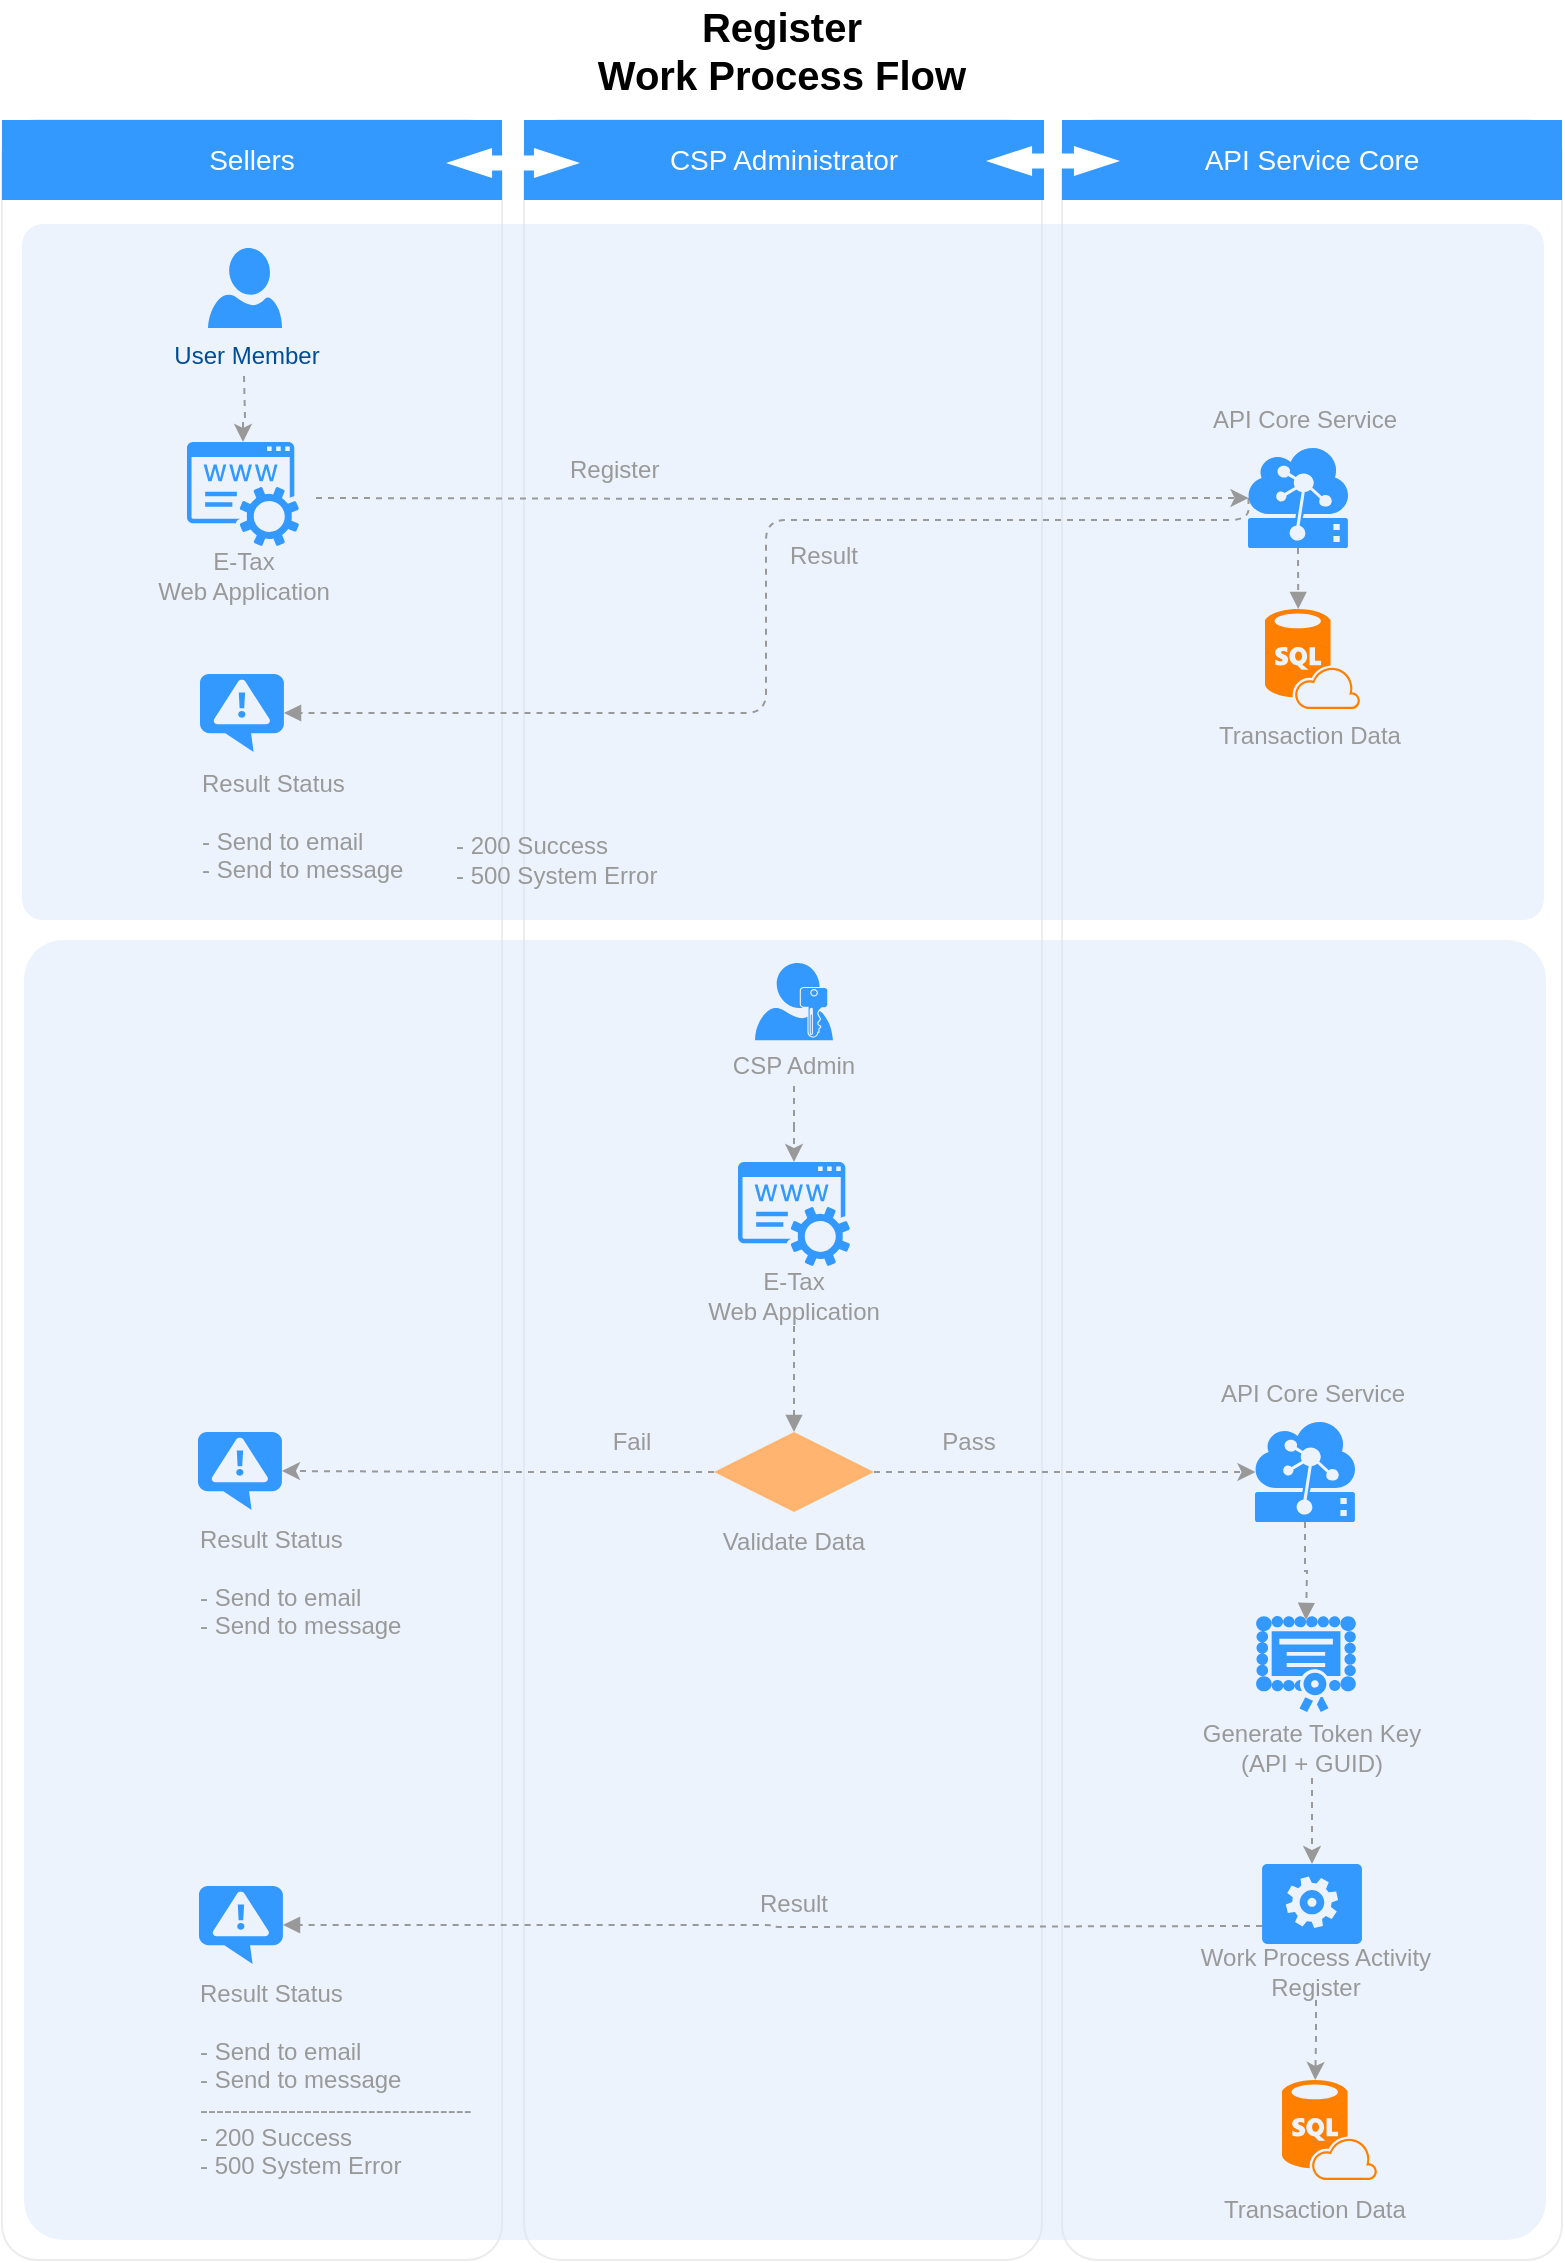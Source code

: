 <mxfile version="10.8.0" type="github"><diagram id="oyJG5gAHa9CKH-HlgH-Q" name="Page-1"><mxGraphModel dx="1220" dy="679" grid="1" gridSize="10" guides="1" tooltips="1" connect="1" arrows="1" fold="1" page="1" pageScale="1" pageWidth="827" pageHeight="1169" math="0" shadow="0"><root><mxCell id="0"/><mxCell id="1" parent="0"/><mxCell id="jnZ3MKr4NMhwEXzCHSw7-1" value="" style="rounded=1;whiteSpace=wrap;html=1;strokeColor=#E6E6E6;strokeWidth=1;fillColor=#FFFFFF;fontFamily=Helvetica;fontSize=14;fontColor=#FFB366;opacity=75;verticalAlign=top;fontStyle=1;arcSize=7;" parent="1" vertex="1"><mxGeometry x="560" y="80" width="250" height="1070" as="geometry"/></mxCell><mxCell id="jnZ3MKr4NMhwEXzCHSw7-2" value="" style="rounded=1;whiteSpace=wrap;html=1;strokeColor=#E6E6E6;strokeWidth=1;fillColor=#FFFFFF;fontFamily=Helvetica;fontSize=14;fontColor=#FFB366;opacity=75;verticalAlign=top;fontStyle=1;arcSize=7;" parent="1" vertex="1"><mxGeometry x="291" y="80" width="259" height="1070" as="geometry"/></mxCell><mxCell id="jnZ3MKr4NMhwEXzCHSw7-3" value="" style="rounded=1;whiteSpace=wrap;html=1;strokeColor=#E6E6E6;strokeWidth=1;fillColor=#FFFFFF;fontFamily=Helvetica;fontSize=14;fontColor=#FFB366;opacity=75;verticalAlign=top;fontStyle=1;arcSize=7;" parent="1" vertex="1"><mxGeometry x="30" y="80" width="250" height="1070" as="geometry"/></mxCell><mxCell id="FaRAm3PY5O0pg90i5F89-24" value="" style="rounded=1;whiteSpace=wrap;html=1;strokeColor=none;strokeWidth=1;fillColor=#dae8fc;fontSize=12;align=center;arcSize=3;opacity=50;" vertex="1" parent="1"><mxGeometry x="41" y="490" width="761" height="650" as="geometry"/></mxCell><mxCell id="FaRAm3PY5O0pg90i5F89-23" value="" style="rounded=1;whiteSpace=wrap;html=1;strokeColor=none;strokeWidth=1;fillColor=#dae8fc;fontSize=12;align=center;arcSize=3;opacity=50;" vertex="1" parent="1"><mxGeometry x="40" y="132" width="761" height="348" as="geometry"/></mxCell><mxCell id="jnZ3MKr4NMhwEXzCHSw7-4" value="Sellers" style="whiteSpace=wrap;html=1;dashed=1;strokeColor=none;strokeWidth=2;fillColor=#3399FF;fontFamily=Helvetica;fontSize=14;fontColor=#FFFFFF;fontStyle=0" parent="1" vertex="1"><mxGeometry x="30" y="80" width="250" height="40" as="geometry"/></mxCell><mxCell id="jnZ3MKr4NMhwEXzCHSw7-5" value="CSP Administrator" style="whiteSpace=wrap;html=1;dashed=1;strokeColor=none;strokeWidth=2;fillColor=#3399FF;fontFamily=Helvetica;fontSize=14;fontColor=#FFFFFF;fontStyle=0" parent="1" vertex="1"><mxGeometry x="291" y="80" width="260" height="40" as="geometry"/></mxCell><mxCell id="jnZ3MKr4NMhwEXzCHSw7-6" value="API Service Core" style="whiteSpace=wrap;html=1;dashed=1;strokeColor=none;strokeWidth=2;fillColor=#3399FF;fontFamily=Helvetica;fontSize=14;fontColor=#FFFFFF;fontStyle=0" parent="1" vertex="1"><mxGeometry x="560" y="80" width="250" height="40" as="geometry"/></mxCell><mxCell id="jnZ3MKr4NMhwEXzCHSw7-7" value="" style="shape=mxgraph.arrows.two_way_arrow_horizontal;html=1;verticalLabelPosition=bottom;verticalAlign=top;strokeWidth=2;strokeColor=none;dashed=1;fillColor=#FFFFFF;fontFamily=Verdana;fontSize=12;fontColor=#00BEF2" parent="1" vertex="1"><mxGeometry x="522" y="93" width="67" height="15" as="geometry"/></mxCell><mxCell id="jnZ3MKr4NMhwEXzCHSw7-8" value="User Member" style="verticalLabelPosition=bottom;html=1;verticalAlign=top;strokeColor=none;fillColor=#3399FF;shape=mxgraph.azure.user;dashed=1;fontSize=12;fontColor=#004C99" parent="1" vertex="1"><mxGeometry x="133" y="144" width="37" height="40" as="geometry"/></mxCell><mxCell id="jnZ3MKr4NMhwEXzCHSw7-9" value="Register&lt;br&gt;Work Process Flow" style="text;html=1;strokeColor=none;fillColor=none;align=center;verticalAlign=middle;whiteSpace=wrap;rounded=0;fontStyle=1;fontSize=20;" parent="1" vertex="1"><mxGeometry x="290" y="20" width="260" height="50" as="geometry"/></mxCell><mxCell id="jnZ3MKr4NMhwEXzCHSw7-10" value="" style="shape=mxgraph.arrows.two_way_arrow_horizontal;html=1;verticalLabelPosition=bottom;verticalAlign=top;strokeWidth=2;strokeColor=none;dashed=1;fillColor=#FFFFFF;fontFamily=Verdana;fontSize=12;fontColor=#00BEF2" parent="1" vertex="1"><mxGeometry x="252" y="94" width="67" height="15" as="geometry"/></mxCell><mxCell id="jnZ3MKr4NMhwEXzCHSw7-19" value="" style="group" parent="1" vertex="1" connectable="0"><mxGeometry x="628" y="825" width="114" height="81" as="geometry"/></mxCell><mxCell id="jnZ3MKr4NMhwEXzCHSw7-20" value="" style="pointerEvents=1;shadow=0;dashed=0;html=1;strokeColor=none;labelPosition=center;verticalLabelPosition=bottom;verticalAlign=top;align=center;shape=mxgraph.mscae.intune.inventory_license;fillColor=#3399FF;fontSize=14;" parent="jnZ3MKr4NMhwEXzCHSw7-19" vertex="1"><mxGeometry x="29" y="3" width="50" height="48" as="geometry"/></mxCell><mxCell id="jnZ3MKr4NMhwEXzCHSw7-21" value="Generate Token Key&lt;br&gt;(API + GUID)&lt;br&gt;" style="text;html=1;strokeColor=none;fillColor=none;align=center;verticalAlign=middle;whiteSpace=wrap;rounded=0;fontSize=12;fontColor=#999999;" parent="jnZ3MKr4NMhwEXzCHSw7-19" vertex="1"><mxGeometry y="54" width="114" height="30" as="geometry"/></mxCell><mxCell id="jnZ3MKr4NMhwEXzCHSw7-28" style="edgeStyle=orthogonalEdgeStyle;rounded=0;orthogonalLoop=1;jettySize=auto;html=1;exitX=0.5;exitY=1;exitDx=0;exitDy=0;exitPerimeter=0;startArrow=none;startFill=0;endArrow=block;endFill=1;strokeColor=#999999;fontSize=12;fontColor=#999999;dashed=1;" parent="1" source="jnZ3MKr4NMhwEXzCHSw7-29" edge="1"><mxGeometry relative="1" as="geometry"><mxPoint x="682" y="830" as="targetPoint"/></mxGeometry></mxCell><mxCell id="jnZ3MKr4NMhwEXzCHSw7-29" value="" style="shadow=0;dashed=0;html=1;strokeColor=none;labelPosition=center;verticalLabelPosition=bottom;verticalAlign=top;align=center;shape=mxgraph.mscae.cloud.iot_edge;fillColor=#3399FF;pointerEvents=1;fontSize=12;fontColor=#999999;" parent="1" vertex="1"><mxGeometry x="656.5" y="731" width="50" height="50" as="geometry"/></mxCell><mxCell id="jnZ3MKr4NMhwEXzCHSw7-70" value="API Core Service" style="text;html=1;strokeColor=none;fillColor=none;align=center;verticalAlign=middle;whiteSpace=wrap;rounded=0;fontSize=12;fontColor=#999999;" parent="1" vertex="1"><mxGeometry x="635" y="702" width="101" height="29" as="geometry"/></mxCell><mxCell id="jnZ3MKr4NMhwEXzCHSw7-88" style="edgeStyle=orthogonalEdgeStyle;rounded=0;orthogonalLoop=1;jettySize=auto;html=1;exitX=0.5;exitY=1;exitDx=0;exitDy=0;entryX=0.5;entryY=0;entryDx=0;entryDy=0;entryPerimeter=0;dashed=1;strokeColor=#999999;" parent="1" source="jnZ3MKr4NMhwEXzCHSw7-21" target="jnZ3MKr4NMhwEXzCHSw7-86" edge="1"><mxGeometry relative="1" as="geometry"/></mxCell><mxCell id="jnZ3MKr4NMhwEXzCHSw7-89" value="" style="group" parent="1" vertex="1" connectable="0"><mxGeometry x="647" y="952" width="120" height="68" as="geometry"/></mxCell><mxCell id="jnZ3MKr4NMhwEXzCHSw7-86" value="" style="verticalLabelPosition=bottom;html=1;verticalAlign=top;align=center;strokeColor=none;fillColor=#3399FF;shape=mxgraph.azure.worker_role;fontSize=12;fontColor=#999999;" parent="jnZ3MKr4NMhwEXzCHSw7-89" vertex="1"><mxGeometry x="13" width="50" height="40" as="geometry"/></mxCell><mxCell id="jnZ3MKr4NMhwEXzCHSw7-87" value="Work Process Activity&lt;br&gt;Register" style="text;html=1;strokeColor=none;fillColor=none;align=center;verticalAlign=middle;whiteSpace=wrap;rounded=0;fontSize=12;fontColor=#999999;" parent="jnZ3MKr4NMhwEXzCHSw7-89" vertex="1"><mxGeometry x="-40" y="39" width="160" height="29" as="geometry"/></mxCell><mxCell id="jnZ3MKr4NMhwEXzCHSw7-90" value="" style="verticalLabelPosition=bottom;html=1;verticalAlign=top;align=center;strokeColor=none;fillColor=#3399FF;shape=mxgraph.azure.notification_topic;fontSize=12;fontColor=#999999;" parent="1" vertex="1"><mxGeometry x="128.5" y="963" width="42" height="39" as="geometry"/></mxCell><mxCell id="jnZ3MKr4NMhwEXzCHSw7-91" style="edgeStyle=orthogonalEdgeStyle;rounded=1;orthogonalLoop=1;jettySize=auto;html=1;entryX=1;entryY=0.5;entryDx=0;entryDy=0;entryPerimeter=0;dashed=1;startArrow=none;startFill=0;endArrow=block;endFill=1;strokeColor=#999999;fontSize=12;fontColor=#999999;" parent="1" target="jnZ3MKr4NMhwEXzCHSw7-90" edge="1"><mxGeometry relative="1" as="geometry"><mxPoint x="660" y="983" as="sourcePoint"/></mxGeometry></mxCell><mxCell id="jnZ3MKr4NMhwEXzCHSw7-93" value="" style="group" parent="1" vertex="1" connectable="0"><mxGeometry x="639" y="1060" width="108" height="79" as="geometry"/></mxCell><mxCell id="jnZ3MKr4NMhwEXzCHSw7-52" value="" style="group" parent="jnZ3MKr4NMhwEXzCHSw7-93" vertex="1" connectable="0"><mxGeometry width="108" height="79" as="geometry"/></mxCell><mxCell id="jnZ3MKr4NMhwEXzCHSw7-53" value="Transaction Data" style="text;html=1;strokeColor=none;fillColor=none;align=left;verticalAlign=middle;whiteSpace=wrap;rounded=0;fontSize=12;fontColor=#999999;" parent="jnZ3MKr4NMhwEXzCHSw7-52" vertex="1"><mxGeometry y="50" width="108" height="29" as="geometry"/></mxCell><mxCell id="jnZ3MKr4NMhwEXzCHSw7-54" value="" style="verticalLabelPosition=bottom;html=1;verticalAlign=top;align=center;strokeColor=none;fillColor=#FF8000;shape=mxgraph.azure.sql_database_sql_azure;fontSize=12;fontColor=#999999;" parent="jnZ3MKr4NMhwEXzCHSw7-52" vertex="1"><mxGeometry x="31" width="47.5" height="50" as="geometry"/></mxCell><mxCell id="jnZ3MKr4NMhwEXzCHSw7-95" style="edgeStyle=orthogonalEdgeStyle;rounded=0;orthogonalLoop=1;jettySize=auto;html=1;exitX=0.5;exitY=1;exitDx=0;exitDy=0;entryX=0.35;entryY=0;entryDx=0;entryDy=0;entryPerimeter=0;dashed=1;strokeColor=#999999;" parent="1" source="jnZ3MKr4NMhwEXzCHSw7-87" target="jnZ3MKr4NMhwEXzCHSw7-54" edge="1"><mxGeometry relative="1" as="geometry"/></mxCell><mxCell id="jnZ3MKr4NMhwEXzCHSw7-99" style="edgeStyle=orthogonalEdgeStyle;rounded=0;orthogonalLoop=1;jettySize=auto;html=1;exitX=1;exitY=0.5;exitDx=0;exitDy=0;entryX=0.005;entryY=0.5;entryDx=0;entryDy=0;entryPerimeter=0;dashed=1;strokeColor=#999999;" parent="1" source="jnZ3MKr4NMhwEXzCHSw7-96" target="jnZ3MKr4NMhwEXzCHSw7-29" edge="1"><mxGeometry relative="1" as="geometry"/></mxCell><mxCell id="jnZ3MKr4NMhwEXzCHSw7-104" style="edgeStyle=orthogonalEdgeStyle;rounded=0;orthogonalLoop=1;jettySize=auto;html=1;exitX=0;exitY=0.5;exitDx=0;exitDy=0;entryX=1;entryY=0.5;entryDx=0;entryDy=0;entryPerimeter=0;dashed=1;strokeColor=#999999;" parent="1" source="jnZ3MKr4NMhwEXzCHSw7-96" target="jnZ3MKr4NMhwEXzCHSw7-101" edge="1"><mxGeometry relative="1" as="geometry"/></mxCell><mxCell id="jnZ3MKr4NMhwEXzCHSw7-96" value="" style="rhombus;whiteSpace=wrap;html=1;strokeColor=none;strokeWidth=1;fillColor=#FFB570;fontSize=12;fontColor=#999999;align=left;" parent="1" vertex="1"><mxGeometry x="386" y="736" width="80" height="40" as="geometry"/></mxCell><mxCell id="jnZ3MKr4NMhwEXzCHSw7-97" style="edgeStyle=orthogonalEdgeStyle;rounded=0;orthogonalLoop=1;jettySize=auto;html=1;exitX=0.5;exitY=1;exitDx=0;exitDy=0;dashed=1;strokeColor=#999999;" parent="1" source="jnZ3MKr4NMhwEXzCHSw7-15" target="FaRAm3PY5O0pg90i5F89-27" edge="1"><mxGeometry relative="1" as="geometry"/></mxCell><mxCell id="jnZ3MKr4NMhwEXzCHSw7-98" value="Validate Data" style="text;html=1;strokeColor=none;fillColor=none;align=center;verticalAlign=middle;whiteSpace=wrap;rounded=0;fontSize=12;fontColor=#999999;" parent="1" vertex="1"><mxGeometry x="371" y="781" width="110" height="20" as="geometry"/></mxCell><mxCell id="jnZ3MKr4NMhwEXzCHSw7-101" value="" style="verticalLabelPosition=bottom;html=1;verticalAlign=top;align=center;strokeColor=none;fillColor=#3399FF;shape=mxgraph.azure.notification_topic;fontSize=12;fontColor=#999999;" parent="1" vertex="1"><mxGeometry x="128" y="736" width="42" height="39" as="geometry"/></mxCell><mxCell id="jnZ3MKr4NMhwEXzCHSw7-102" value="Result Status&lt;br&gt;&lt;br&gt;- Send to email&lt;br&gt;- Send to message&lt;br&gt;" style="text;html=1;strokeColor=none;fillColor=none;align=left;verticalAlign=middle;whiteSpace=wrap;rounded=0;fontSize=12;fontColor=#999999;" parent="1" vertex="1"><mxGeometry x="127" y="781" width="130" height="60" as="geometry"/></mxCell><mxCell id="jnZ3MKr4NMhwEXzCHSw7-105" value="Pass" style="text;html=1;strokeColor=none;fillColor=none;align=center;verticalAlign=middle;whiteSpace=wrap;rounded=0;fontSize=12;fontColor=#999999;" parent="1" vertex="1"><mxGeometry x="467" y="731" width="93" height="20" as="geometry"/></mxCell><mxCell id="jnZ3MKr4NMhwEXzCHSw7-106" value="Fail" style="text;html=1;strokeColor=none;fillColor=none;align=center;verticalAlign=middle;whiteSpace=wrap;rounded=0;fontSize=12;fontColor=#999999;" parent="1" vertex="1"><mxGeometry x="290" y="731" width="110" height="20" as="geometry"/></mxCell><mxCell id="jnZ3MKr4NMhwEXzCHSw7-107" value="Result Status&lt;br&gt;&lt;br&gt;- Send to email&lt;br&gt;- Send to message&lt;br&gt;----------------------------------&lt;br&gt;- 200 Success&lt;br&gt;- 500 System Error&lt;br&gt;" style="text;html=1;strokeColor=none;fillColor=none;align=left;verticalAlign=middle;whiteSpace=wrap;rounded=0;fontSize=12;fontColor=#999999;" parent="1" vertex="1"><mxGeometry x="127" y="1005.5" width="143" height="108" as="geometry"/></mxCell><mxCell id="jnZ3MKr4NMhwEXzCHSw7-15" value="&lt;font color=&quot;#999999&quot; style=&quot;font-size: 12px&quot;&gt;CSP Admin&lt;/font&gt;" style="text;html=1;strokeColor=none;fillColor=none;align=center;verticalAlign=middle;whiteSpace=wrap;rounded=0;fontSize=12;" parent="1" vertex="1"><mxGeometry x="366" y="543" width="120" height="20" as="geometry"/></mxCell><mxCell id="FaRAm3PY5O0pg90i5F89-3" style="edgeStyle=orthogonalEdgeStyle;rounded=0;orthogonalLoop=1;jettySize=auto;html=1;fontSize=14;strokeColor=#999999;dashed=1;entryX=0.005;entryY=0.5;entryDx=0;entryDy=0;entryPerimeter=0;" edge="1" parent="1" target="FaRAm3PY5O0pg90i5F89-14"><mxGeometry relative="1" as="geometry"><mxPoint x="521" y="269" as="targetPoint"/><mxPoint x="187" y="269" as="sourcePoint"/></mxGeometry></mxCell><mxCell id="FaRAm3PY5O0pg90i5F89-4" value="Register" style="text;html=1;strokeColor=none;fillColor=none;align=left;verticalAlign=middle;whiteSpace=wrap;rounded=0;fontSize=12;fontColor=#999999;" vertex="1" parent="1"><mxGeometry x="312" y="245" width="59" height="20" as="geometry"/></mxCell><mxCell id="FaRAm3PY5O0pg90i5F89-5" value="" style="group" vertex="1" connectable="0" parent="1"><mxGeometry x="95.5" y="288" width="110" height="82" as="geometry"/></mxCell><mxCell id="FaRAm3PY5O0pg90i5F89-6" value="" style="pointerEvents=1;shadow=0;dashed=0;html=1;strokeColor=none;fillColor=#3399FF;labelPosition=center;verticalLabelPosition=bottom;verticalAlign=top;outlineConnect=0;align=center;shape=mxgraph.office.services.registrar_service;" vertex="1" parent="FaRAm3PY5O0pg90i5F89-5"><mxGeometry x="27" y="-47" width="56" height="52" as="geometry"/></mxCell><mxCell id="FaRAm3PY5O0pg90i5F89-7" value="E-Tax &lt;br&gt;Web Application" style="text;html=1;strokeColor=none;fillColor=none;align=center;verticalAlign=middle;whiteSpace=wrap;rounded=0;fontSize=12;fontColor=#999999;" vertex="1" parent="FaRAm3PY5O0pg90i5F89-5"><mxGeometry y="5" width="110" height="30" as="geometry"/></mxCell><mxCell id="FaRAm3PY5O0pg90i5F89-9" style="edgeStyle=orthogonalEdgeStyle;rounded=0;orthogonalLoop=1;jettySize=auto;html=1;exitX=0.5;exitY=1;exitDx=0;exitDy=0;dashed=1;strokeColor=#999999;" edge="1" parent="1" target="FaRAm3PY5O0pg90i5F89-6"><mxGeometry relative="1" as="geometry"><mxPoint x="151" y="208" as="sourcePoint"/><mxPoint x="151" y="264" as="targetPoint"/></mxGeometry></mxCell><mxCell id="FaRAm3PY5O0pg90i5F89-10" value="" style="group" vertex="1" connectable="0" parent="1"><mxGeometry x="630.5" y="321.5" width="108" height="79" as="geometry"/></mxCell><mxCell id="FaRAm3PY5O0pg90i5F89-11" value="" style="group" vertex="1" connectable="0" parent="FaRAm3PY5O0pg90i5F89-10"><mxGeometry width="108" height="79" as="geometry"/></mxCell><mxCell id="FaRAm3PY5O0pg90i5F89-12" value="Transaction Data" style="text;html=1;strokeColor=none;fillColor=none;align=center;verticalAlign=middle;whiteSpace=wrap;rounded=0;fontSize=12;fontColor=#999999;" vertex="1" parent="FaRAm3PY5O0pg90i5F89-11"><mxGeometry x="-1" y="52" width="108" height="29" as="geometry"/></mxCell><mxCell id="FaRAm3PY5O0pg90i5F89-13" value="" style="verticalLabelPosition=bottom;html=1;verticalAlign=top;align=center;strokeColor=none;fillColor=#FF8000;shape=mxgraph.azure.sql_database_sql_azure;fontSize=12;fontColor=#999999;" vertex="1" parent="FaRAm3PY5O0pg90i5F89-11"><mxGeometry x="31" y="3" width="47.5" height="50" as="geometry"/></mxCell><mxCell id="FaRAm3PY5O0pg90i5F89-16" style="edgeStyle=orthogonalEdgeStyle;rounded=1;orthogonalLoop=1;jettySize=auto;html=1;exitX=0.5;exitY=1;exitDx=0;exitDy=0;exitPerimeter=0;entryX=0.35;entryY=0;entryDx=0;entryDy=0;entryPerimeter=0;dashed=1;startArrow=none;startFill=0;endArrow=block;endFill=1;strokeColor=#999999;fontSize=12;fontColor=#999999;" edge="1" parent="1" source="FaRAm3PY5O0pg90i5F89-14" target="FaRAm3PY5O0pg90i5F89-13"><mxGeometry relative="1" as="geometry"/></mxCell><mxCell id="FaRAm3PY5O0pg90i5F89-22" style="edgeStyle=orthogonalEdgeStyle;rounded=1;orthogonalLoop=1;jettySize=auto;html=1;exitX=0.005;exitY=0.5;exitDx=0;exitDy=0;exitPerimeter=0;entryX=1;entryY=0.5;entryDx=0;entryDy=0;entryPerimeter=0;dashed=1;startArrow=none;startFill=0;endArrow=block;endFill=1;strokeColor=#999999;fontSize=12;fontColor=#999999;" edge="1" parent="1" source="FaRAm3PY5O0pg90i5F89-14" target="FaRAm3PY5O0pg90i5F89-20"><mxGeometry relative="1" as="geometry"><Array as="points"><mxPoint x="653" y="280"/><mxPoint x="412" y="280"/><mxPoint x="412" y="377"/></Array></mxGeometry></mxCell><mxCell id="FaRAm3PY5O0pg90i5F89-14" value="" style="shadow=0;dashed=0;html=1;strokeColor=none;labelPosition=center;verticalLabelPosition=bottom;verticalAlign=top;align=center;shape=mxgraph.mscae.cloud.iot_edge;fillColor=#3399FF;pointerEvents=1;fontSize=12;fontColor=#999999;" vertex="1" parent="1"><mxGeometry x="653" y="244" width="50" height="50" as="geometry"/></mxCell><mxCell id="FaRAm3PY5O0pg90i5F89-15" value="API Core Service" style="text;html=1;strokeColor=none;fillColor=none;align=center;verticalAlign=middle;whiteSpace=wrap;rounded=0;fontSize=12;fontColor=#999999;" vertex="1" parent="1"><mxGeometry x="631" y="215" width="101" height="29" as="geometry"/></mxCell><mxCell id="FaRAm3PY5O0pg90i5F89-20" value="" style="verticalLabelPosition=bottom;html=1;verticalAlign=top;align=center;strokeColor=none;fillColor=#3399FF;shape=mxgraph.azure.notification_topic;fontSize=12;fontColor=#999999;" vertex="1" parent="1"><mxGeometry x="129" y="357" width="42" height="39" as="geometry"/></mxCell><mxCell id="FaRAm3PY5O0pg90i5F89-21" value="Result Status&lt;br&gt;&lt;br&gt;- Send to email&lt;br&gt;- Send to message&lt;br&gt;" style="text;html=1;strokeColor=none;fillColor=none;align=left;verticalAlign=middle;whiteSpace=wrap;rounded=0;fontSize=12;fontColor=#999999;" vertex="1" parent="1"><mxGeometry x="128" y="396" width="152" height="74" as="geometry"/></mxCell><mxCell id="FaRAm3PY5O0pg90i5F89-25" value="Result&amp;nbsp;" style="text;html=1;strokeColor=none;fillColor=none;align=left;verticalAlign=middle;whiteSpace=wrap;rounded=0;fontSize=12;fontColor=#999999;" vertex="1" parent="1"><mxGeometry x="422" y="288" width="59" height="20" as="geometry"/></mxCell><mxCell id="FaRAm3PY5O0pg90i5F89-26" value="" style="group" vertex="1" connectable="0" parent="1"><mxGeometry x="371" y="631" width="110" height="82" as="geometry"/></mxCell><mxCell id="FaRAm3PY5O0pg90i5F89-27" value="" style="pointerEvents=1;shadow=0;dashed=0;html=1;strokeColor=none;fillColor=#3399FF;labelPosition=center;verticalLabelPosition=bottom;verticalAlign=top;outlineConnect=0;align=center;shape=mxgraph.office.services.registrar_service;" vertex="1" parent="FaRAm3PY5O0pg90i5F89-26"><mxGeometry x="27" y="-30" width="56" height="52" as="geometry"/></mxCell><mxCell id="FaRAm3PY5O0pg90i5F89-28" value="E-Tax &lt;br&gt;Web Application" style="text;html=1;strokeColor=none;fillColor=none;align=center;verticalAlign=middle;whiteSpace=wrap;rounded=0;fontSize=12;fontColor=#999999;" vertex="1" parent="FaRAm3PY5O0pg90i5F89-26"><mxGeometry y="22" width="110" height="30" as="geometry"/></mxCell><mxCell id="FaRAm3PY5O0pg90i5F89-29" value="- 200 Success&lt;br&gt;- 500 System Error&lt;br&gt;" style="text;html=1;strokeColor=none;fillColor=none;align=left;verticalAlign=middle;whiteSpace=wrap;rounded=0;fontSize=12;fontColor=#999999;" vertex="1" parent="1"><mxGeometry x="254.5" y="433" width="152" height="34" as="geometry"/></mxCell><mxCell id="jnZ3MKr4NMhwEXzCHSw7-14" value="" style="pointerEvents=1;shadow=0;dashed=0;html=1;strokeColor=none;labelPosition=center;verticalLabelPosition=bottom;verticalAlign=top;align=center;shape=mxgraph.mscae.enterprise.user_permissions;fillColor=#3399FF;fontSize=14;" parent="1" vertex="1"><mxGeometry x="406.5" y="501.5" width="39" height="38.678" as="geometry"/></mxCell><mxCell id="FaRAm3PY5O0pg90i5F89-30" style="edgeStyle=orthogonalEdgeStyle;rounded=1;orthogonalLoop=1;jettySize=auto;html=1;exitX=0.5;exitY=1;exitDx=0;exitDy=0;entryX=0.5;entryY=0;entryDx=0;entryDy=0;dashed=1;startArrow=none;startFill=0;endArrow=block;endFill=1;strokeColor=#999999;fontSize=12;fontColor=#999999;" edge="1" parent="1" source="FaRAm3PY5O0pg90i5F89-28" target="jnZ3MKr4NMhwEXzCHSw7-96"><mxGeometry relative="1" as="geometry"/></mxCell><mxCell id="FaRAm3PY5O0pg90i5F89-31" value="Result" style="text;html=1;strokeColor=none;fillColor=none;align=center;verticalAlign=middle;whiteSpace=wrap;rounded=0;fontSize=12;fontColor=#999999;" vertex="1" parent="1"><mxGeometry x="371" y="962" width="110" height="20" as="geometry"/></mxCell></root></mxGraphModel></diagram></mxfile>